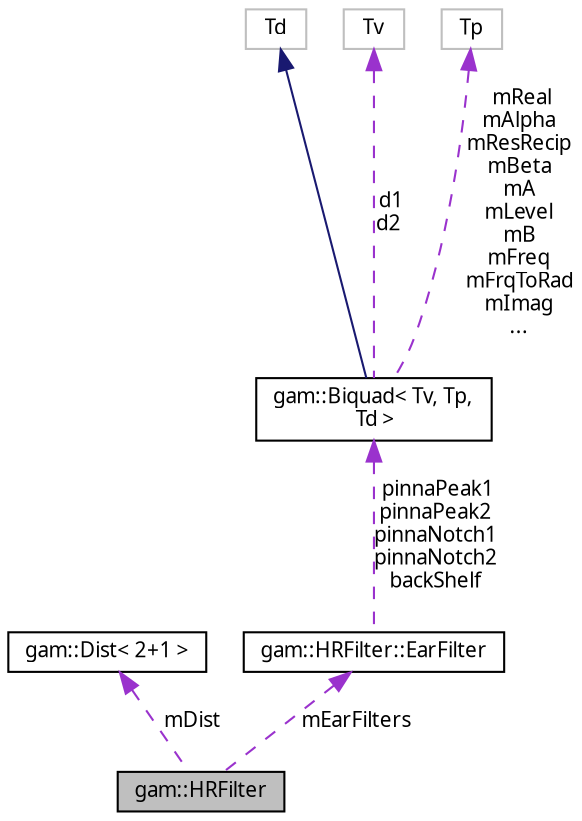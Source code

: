 digraph "gam::HRFilter"
{
 // LATEX_PDF_SIZE
  bgcolor="transparent";
  edge [fontname="FreeSans.ttf",fontsize="10",labelfontname="FreeSans.ttf",labelfontsize="10"];
  node [fontname="FreeSans.ttf",fontsize="10",shape=record];
  Node1 [label="gam::HRFilter",height=0.2,width=0.4,color="black", fillcolor="grey75", style="filled", fontcolor="black",tooltip="Head-related filter."];
  Node2 -> Node1 [dir="back",color="darkorchid3",fontsize="10",style="dashed",label=" mDist" ,fontname="FreeSans.ttf"];
  Node2 [label="gam::Dist\< 2+1 \>",height=0.2,width=0.4,color="black",URL="$classgam_1_1_dist.html",tooltip=" "];
  Node3 -> Node1 [dir="back",color="darkorchid3",fontsize="10",style="dashed",label=" mEarFilters" ,fontname="FreeSans.ttf"];
  Node3 [label="gam::HRFilter::EarFilter",height=0.2,width=0.4,color="black",URL="$structgam_1_1_h_r_filter_1_1_ear_filter.html",tooltip=" "];
  Node4 -> Node3 [dir="back",color="darkorchid3",fontsize="10",style="dashed",label=" pinnaPeak1\npinnaPeak2\npinnaNotch1\npinnaNotch2\nbackShelf" ,fontname="FreeSans.ttf"];
  Node4 [label="gam::Biquad\< Tv, Tp,\l Td \>",height=0.2,width=0.4,color="black",URL="$classgam_1_1_biquad.html",tooltip="2-pole/2-zero IIR filter"];
  Node5 -> Node4 [dir="back",color="midnightblue",fontsize="10",style="solid",fontname="FreeSans.ttf"];
  Node5 [label="Td",height=0.2,width=0.4,color="grey75",tooltip=" "];
  Node6 -> Node4 [dir="back",color="darkorchid3",fontsize="10",style="dashed",label=" d1\nd2" ,fontname="FreeSans.ttf"];
  Node6 [label="Tv",height=0.2,width=0.4,color="grey75",tooltip=" "];
  Node7 -> Node4 [dir="back",color="darkorchid3",fontsize="10",style="dashed",label=" mReal\nmAlpha\nmResRecip\nmBeta\nmA\nmLevel\nmB\nmFreq\nmFrqToRad\nmImag\n..." ,fontname="FreeSans.ttf"];
  Node7 [label="Tp",height=0.2,width=0.4,color="grey75",tooltip=" "];
}
